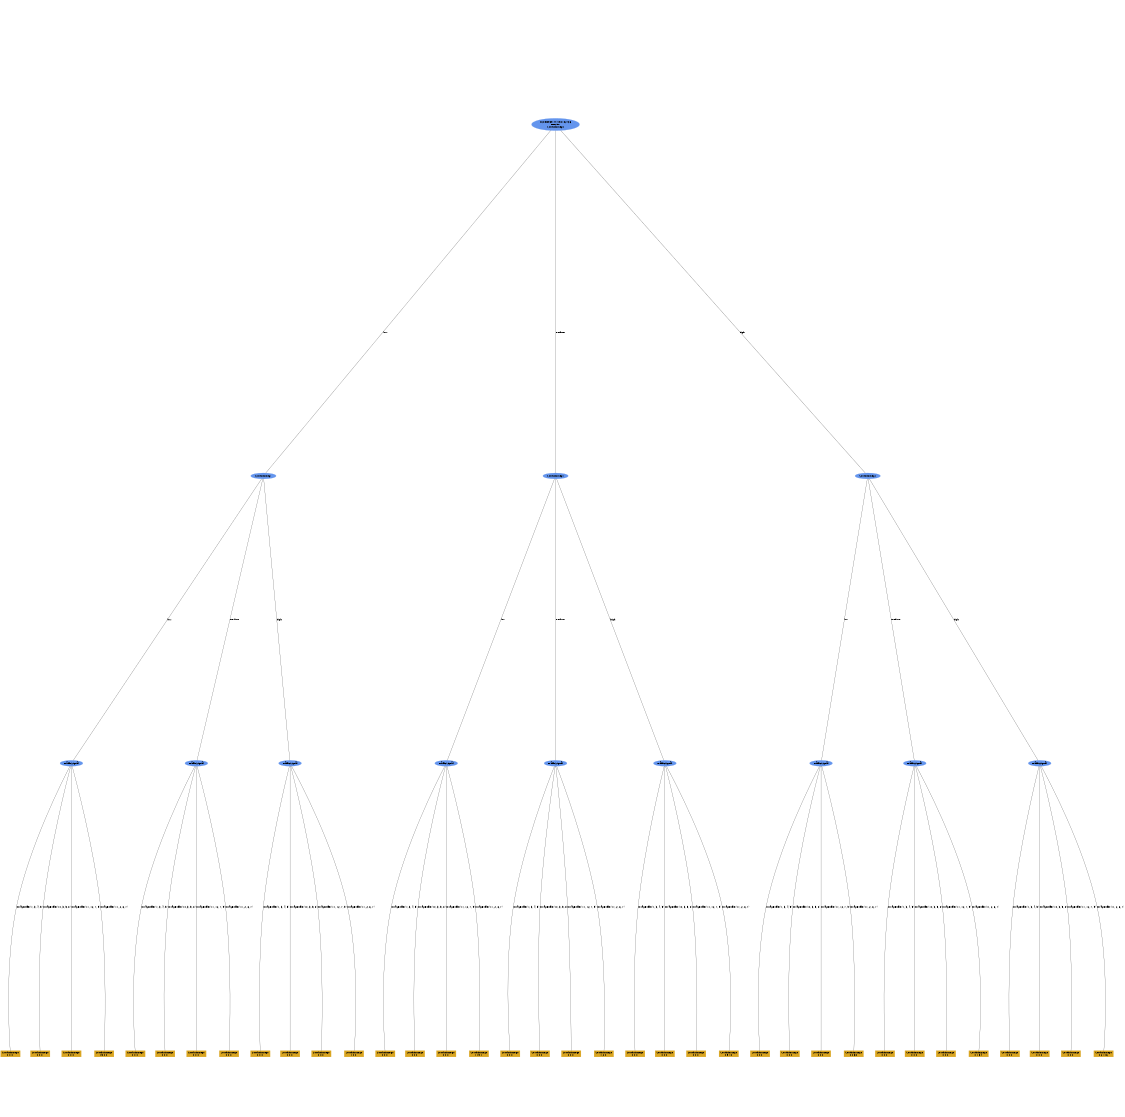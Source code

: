 digraph "DD" {
size = "7.5,10"
ratio=1.0;
center = true;
edge [dir = none];
{ rank = same; node [shape=ellipse, style=filled, color=cornflowerblue];"8472" [label="score=939.444150182736\nN=250\nSouth_in_seg0"];}
{ rank = same; node [shape=ellipse, style=filled, color=cornflowerblue];"8485" [label="South_in_seg1"];}
{ rank = same; node [shape=ellipse, style=filled, color=cornflowerblue];"8498" [label="South_in_seg1"];}
{ rank = same; node [shape=ellipse, style=filled, color=cornflowerblue];"8511" [label="South_in_seg1"];}
{ rank = same; node [shape=ellipse, style=filled, color=cornflowerblue];"8520" [label="TrafficSignal"];}
{ rank = same; node [shape=ellipse, style=filled, color=cornflowerblue];"8530" [label="TrafficSignal"];}
{ rank = same; node [shape=ellipse, style=filled, color=cornflowerblue];"8540" [label="TrafficSignal"];}
{ rank = same; node [shape=ellipse, style=filled, color=cornflowerblue];"8550" [label="TrafficSignal"];}
{ rank = same; node [shape=ellipse, style=filled, color=cornflowerblue];"8560" [label="TrafficSignal"];}
{ rank = same; node [shape=ellipse, style=filled, color=cornflowerblue];"8570" [label="TrafficSignal"];}
{ rank = same; node [shape=ellipse, style=filled, color=cornflowerblue];"8580" [label="TrafficSignal"];}
{ rank = same; node [shape=ellipse, style=filled, color=cornflowerblue];"8590" [label="TrafficSignal"];}
{ rank = same; node [shape=ellipse, style=filled, color=cornflowerblue];"8600" [label="TrafficSignal"];}
{ rank = same; node [shape=box, style=filled, color=goldenrod];"8521" [label="South_in_seg0\n0 0 0 "];}
{ rank = same; node [shape=box, style=filled, color=goldenrod];"8522" [label="South_in_seg0\n0 0 0 "];}
{ rank = same; node [shape=box, style=filled, color=goldenrod];"8523" [label="South_in_seg0\n0 0 0 "];}
{ rank = same; node [shape=box, style=filled, color=goldenrod];"8524" [label="South_in_seg0\n15 0 0 "];}
{ rank = same; node [shape=box, style=filled, color=goldenrod];"8531" [label="South_in_seg0\n0 0 0 "];}
{ rank = same; node [shape=box, style=filled, color=goldenrod];"8532" [label="South_in_seg0\n0 0 0 "];}
{ rank = same; node [shape=box, style=filled, color=goldenrod];"8533" [label="South_in_seg0\n0 0 0 "];}
{ rank = same; node [shape=box, style=filled, color=goldenrod];"8534" [label="South_in_seg0\n0 0 0 "];}
{ rank = same; node [shape=box, style=filled, color=goldenrod];"8541" [label="South_in_seg0\n0 0 0 "];}
{ rank = same; node [shape=box, style=filled, color=goldenrod];"8542" [label="South_in_seg0\n0 0 0 "];}
{ rank = same; node [shape=box, style=filled, color=goldenrod];"8543" [label="South_in_seg0\n0 0 0 "];}
{ rank = same; node [shape=box, style=filled, color=goldenrod];"8544" [label="South_in_seg0\n1 0 0 "];}
{ rank = same; node [shape=box, style=filled, color=goldenrod];"8551" [label="South_in_seg0\n0 0 0 "];}
{ rank = same; node [shape=box, style=filled, color=goldenrod];"8552" [label="South_in_seg0\n0 0 0 "];}
{ rank = same; node [shape=box, style=filled, color=goldenrod];"8553" [label="South_in_seg0\n0 0 0 "];}
{ rank = same; node [shape=box, style=filled, color=goldenrod];"8554" [label="South_in_seg0\n1 19 1 "];}
{ rank = same; node [shape=box, style=filled, color=goldenrod];"8561" [label="South_in_seg0\n0 0 0 "];}
{ rank = same; node [shape=box, style=filled, color=goldenrod];"8562" [label="South_in_seg0\n0 0 0 "];}
{ rank = same; node [shape=box, style=filled, color=goldenrod];"8563" [label="South_in_seg0\n0 0 0 "];}
{ rank = same; node [shape=box, style=filled, color=goldenrod];"8564" [label="South_in_seg0\n1 2 0 "];}
{ rank = same; node [shape=box, style=filled, color=goldenrod];"8571" [label="South_in_seg0\n0 0 0 "];}
{ rank = same; node [shape=box, style=filled, color=goldenrod];"8572" [label="South_in_seg0\n0 0 0 "];}
{ rank = same; node [shape=box, style=filled, color=goldenrod];"8573" [label="South_in_seg0\n0 0 0 "];}
{ rank = same; node [shape=box, style=filled, color=goldenrod];"8574" [label="South_in_seg0\n0 9 10 "];}
{ rank = same; node [shape=box, style=filled, color=goldenrod];"8581" [label="South_in_seg0\n0 0 0 "];}
{ rank = same; node [shape=box, style=filled, color=goldenrod];"8582" [label="South_in_seg0\n0 0 0 "];}
{ rank = same; node [shape=box, style=filled, color=goldenrod];"8583" [label="South_in_seg0\n0 0 0 "];}
{ rank = same; node [shape=box, style=filled, color=goldenrod];"8584" [label="South_in_seg0\n0 0 38 "];}
{ rank = same; node [shape=box, style=filled, color=goldenrod];"8591" [label="South_in_seg0\n0 0 0 "];}
{ rank = same; node [shape=box, style=filled, color=goldenrod];"8592" [label="South_in_seg0\n0 0 0 "];}
{ rank = same; node [shape=box, style=filled, color=goldenrod];"8593" [label="South_in_seg0\n0 0 0 "];}
{ rank = same; node [shape=box, style=filled, color=goldenrod];"8594" [label="South_in_seg0\n0 1 34 "];}
{ rank = same; node [shape=box, style=filled, color=goldenrod];"8601" [label="South_in_seg0\n0 0 0 "];}
{ rank = same; node [shape=box, style=filled, color=goldenrod];"8602" [label="South_in_seg0\n0 0 0 "];}
{ rank = same; node [shape=box, style=filled, color=goldenrod];"8603" [label="South_in_seg0\n0 0 0 "];}
{ rank = same; node [shape=box, style=filled, color=goldenrod];"8604" [label="South_in_seg0\n0 2 116 "];}
"8472" -> "8485" [label = "low"];
"8472" -> "8498" [label = "medium"];
"8472" -> "8511" [label = "high"];
"8485" -> "8520" [label = "low"];
"8485" -> "8530" [label = "medium"];
"8485" -> "8540" [label = "high"];
"8498" -> "8550" [label = "low"];
"8498" -> "8560" [label = "medium"];
"8498" -> "8570" [label = "high"];
"8511" -> "8580" [label = "low"];
"8511" -> "8590" [label = "medium"];
"8511" -> "8600" [label = "high"];
"8520" -> "8521" [label = "ArrayBuffer(1, 3, 4, 5)"];
"8520" -> "8522" [label = "ArrayBuffer(10, 3, 5, 8)"];
"8520" -> "8523" [label = "ArrayBuffer(11, 12, 7, 9)"];
"8520" -> "8524" [label = "ArrayBuffer(11, 2, 6, 7)"];
"8530" -> "8531" [label = "ArrayBuffer(1, 3, 4, 5)"];
"8530" -> "8532" [label = "ArrayBuffer(10, 3, 5, 8)"];
"8530" -> "8533" [label = "ArrayBuffer(11, 12, 7, 9)"];
"8530" -> "8534" [label = "ArrayBuffer(11, 2, 6, 7)"];
"8540" -> "8541" [label = "ArrayBuffer(1, 3, 4, 5)"];
"8540" -> "8542" [label = "ArrayBuffer(10, 3, 5, 8)"];
"8540" -> "8543" [label = "ArrayBuffer(11, 12, 7, 9)"];
"8540" -> "8544" [label = "ArrayBuffer(11, 2, 6, 7)"];
"8550" -> "8551" [label = "ArrayBuffer(1, 3, 4, 5)"];
"8550" -> "8552" [label = "ArrayBuffer(10, 3, 5, 8)"];
"8550" -> "8553" [label = "ArrayBuffer(11, 12, 7, 9)"];
"8550" -> "8554" [label = "ArrayBuffer(11, 2, 6, 7)"];
"8560" -> "8561" [label = "ArrayBuffer(1, 3, 4, 5)"];
"8560" -> "8562" [label = "ArrayBuffer(10, 3, 5, 8)"];
"8560" -> "8563" [label = "ArrayBuffer(11, 12, 7, 9)"];
"8560" -> "8564" [label = "ArrayBuffer(11, 2, 6, 7)"];
"8570" -> "8571" [label = "ArrayBuffer(1, 3, 4, 5)"];
"8570" -> "8572" [label = "ArrayBuffer(10, 3, 5, 8)"];
"8570" -> "8573" [label = "ArrayBuffer(11, 12, 7, 9)"];
"8570" -> "8574" [label = "ArrayBuffer(11, 2, 6, 7)"];
"8580" -> "8581" [label = "ArrayBuffer(1, 3, 4, 5)"];
"8580" -> "8582" [label = "ArrayBuffer(10, 3, 5, 8)"];
"8580" -> "8583" [label = "ArrayBuffer(11, 12, 7, 9)"];
"8580" -> "8584" [label = "ArrayBuffer(11, 2, 6, 7)"];
"8590" -> "8591" [label = "ArrayBuffer(1, 3, 4, 5)"];
"8590" -> "8592" [label = "ArrayBuffer(10, 3, 5, 8)"];
"8590" -> "8593" [label = "ArrayBuffer(11, 12, 7, 9)"];
"8590" -> "8594" [label = "ArrayBuffer(11, 2, 6, 7)"];
"8600" -> "8601" [label = "ArrayBuffer(1, 3, 4, 5)"];
"8600" -> "8602" [label = "ArrayBuffer(10, 3, 5, 8)"];
"8600" -> "8603" [label = "ArrayBuffer(11, 12, 7, 9)"];
"8600" -> "8604" [label = "ArrayBuffer(11, 2, 6, 7)"];

}